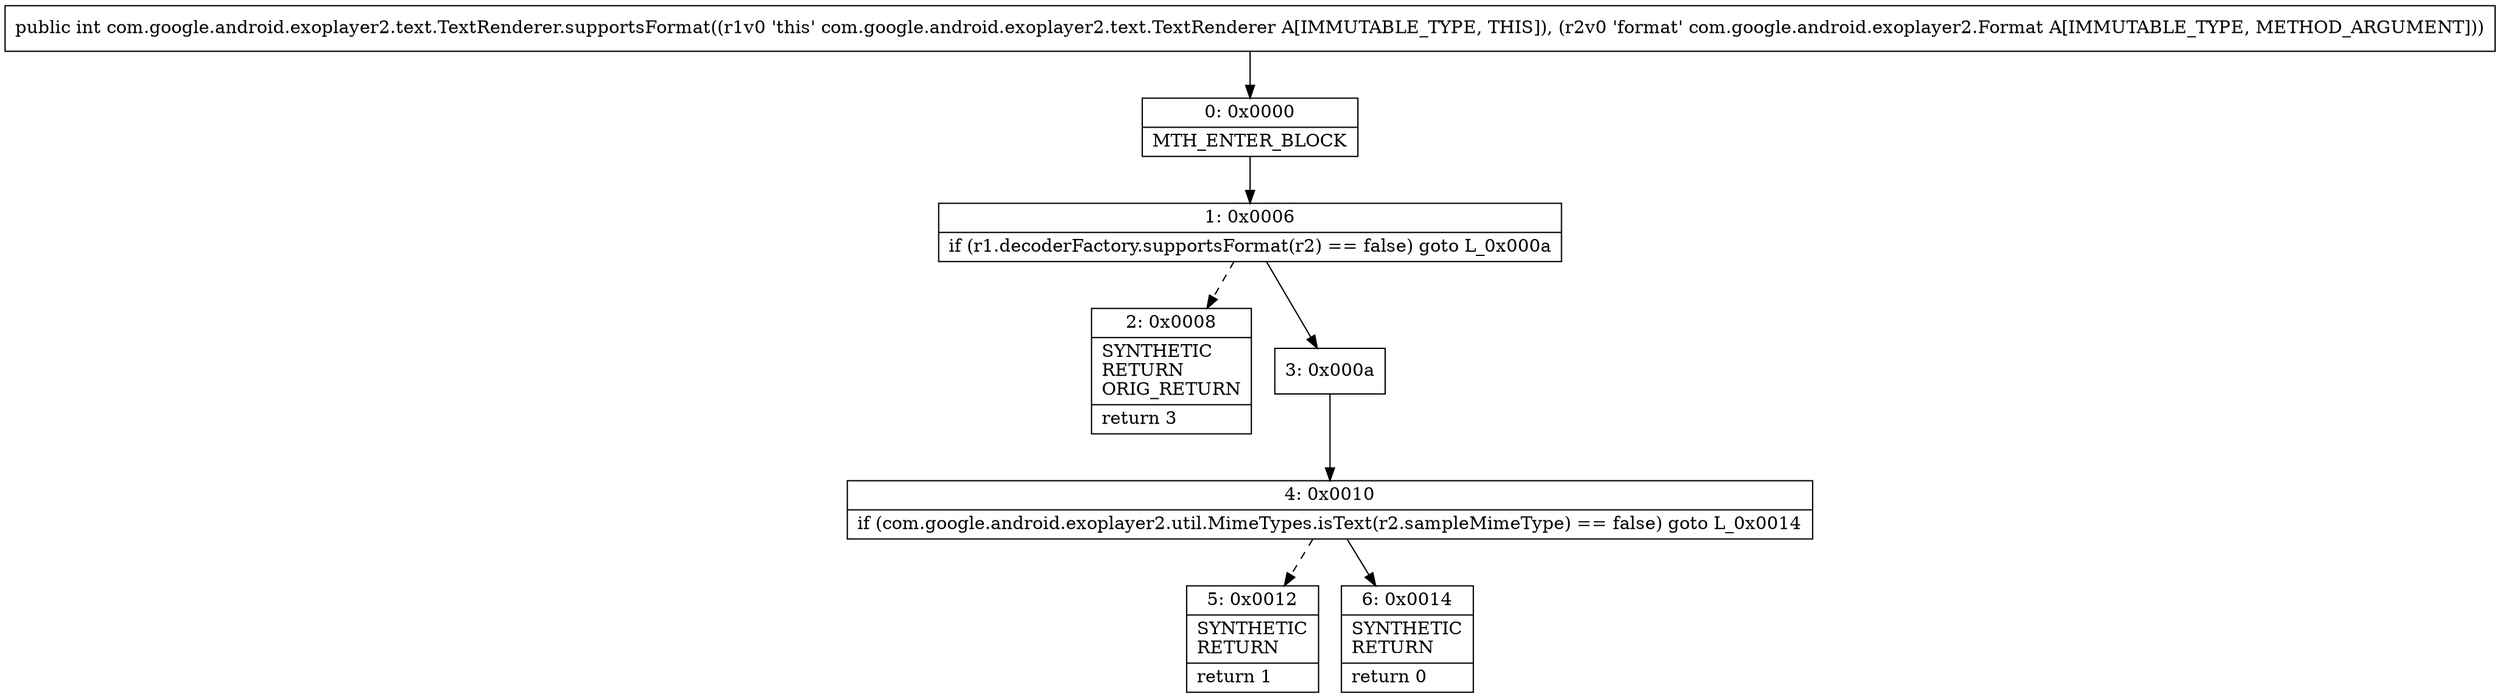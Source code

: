 digraph "CFG forcom.google.android.exoplayer2.text.TextRenderer.supportsFormat(Lcom\/google\/android\/exoplayer2\/Format;)I" {
Node_0 [shape=record,label="{0\:\ 0x0000|MTH_ENTER_BLOCK\l}"];
Node_1 [shape=record,label="{1\:\ 0x0006|if (r1.decoderFactory.supportsFormat(r2) == false) goto L_0x000a\l}"];
Node_2 [shape=record,label="{2\:\ 0x0008|SYNTHETIC\lRETURN\lORIG_RETURN\l|return 3\l}"];
Node_3 [shape=record,label="{3\:\ 0x000a}"];
Node_4 [shape=record,label="{4\:\ 0x0010|if (com.google.android.exoplayer2.util.MimeTypes.isText(r2.sampleMimeType) == false) goto L_0x0014\l}"];
Node_5 [shape=record,label="{5\:\ 0x0012|SYNTHETIC\lRETURN\l|return 1\l}"];
Node_6 [shape=record,label="{6\:\ 0x0014|SYNTHETIC\lRETURN\l|return 0\l}"];
MethodNode[shape=record,label="{public int com.google.android.exoplayer2.text.TextRenderer.supportsFormat((r1v0 'this' com.google.android.exoplayer2.text.TextRenderer A[IMMUTABLE_TYPE, THIS]), (r2v0 'format' com.google.android.exoplayer2.Format A[IMMUTABLE_TYPE, METHOD_ARGUMENT])) }"];
MethodNode -> Node_0;
Node_0 -> Node_1;
Node_1 -> Node_2[style=dashed];
Node_1 -> Node_3;
Node_3 -> Node_4;
Node_4 -> Node_5[style=dashed];
Node_4 -> Node_6;
}

